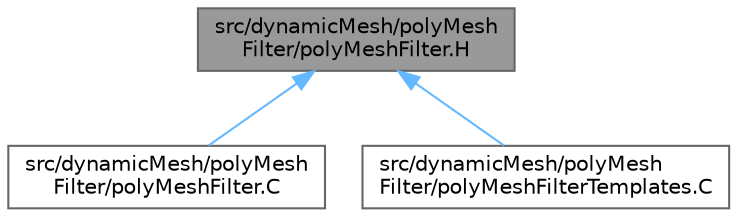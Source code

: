 digraph "src/dynamicMesh/polyMeshFilter/polyMeshFilter.H"
{
 // LATEX_PDF_SIZE
  bgcolor="transparent";
  edge [fontname=Helvetica,fontsize=10,labelfontname=Helvetica,labelfontsize=10];
  node [fontname=Helvetica,fontsize=10,shape=box,height=0.2,width=0.4];
  Node1 [id="Node000001",label="src/dynamicMesh/polyMesh\lFilter/polyMeshFilter.H",height=0.2,width=0.4,color="gray40", fillcolor="grey60", style="filled", fontcolor="black",tooltip=" "];
  Node1 -> Node2 [id="edge1_Node000001_Node000002",dir="back",color="steelblue1",style="solid",tooltip=" "];
  Node2 [id="Node000002",label="src/dynamicMesh/polyMesh\lFilter/polyMeshFilter.C",height=0.2,width=0.4,color="grey40", fillcolor="white", style="filled",URL="$polyMeshFilter_8C.html",tooltip=" "];
  Node1 -> Node3 [id="edge2_Node000001_Node000003",dir="back",color="steelblue1",style="solid",tooltip=" "];
  Node3 [id="Node000003",label="src/dynamicMesh/polyMesh\lFilter/polyMeshFilterTemplates.C",height=0.2,width=0.4,color="grey40", fillcolor="white", style="filled",URL="$polyMeshFilterTemplates_8C.html",tooltip=" "];
}

